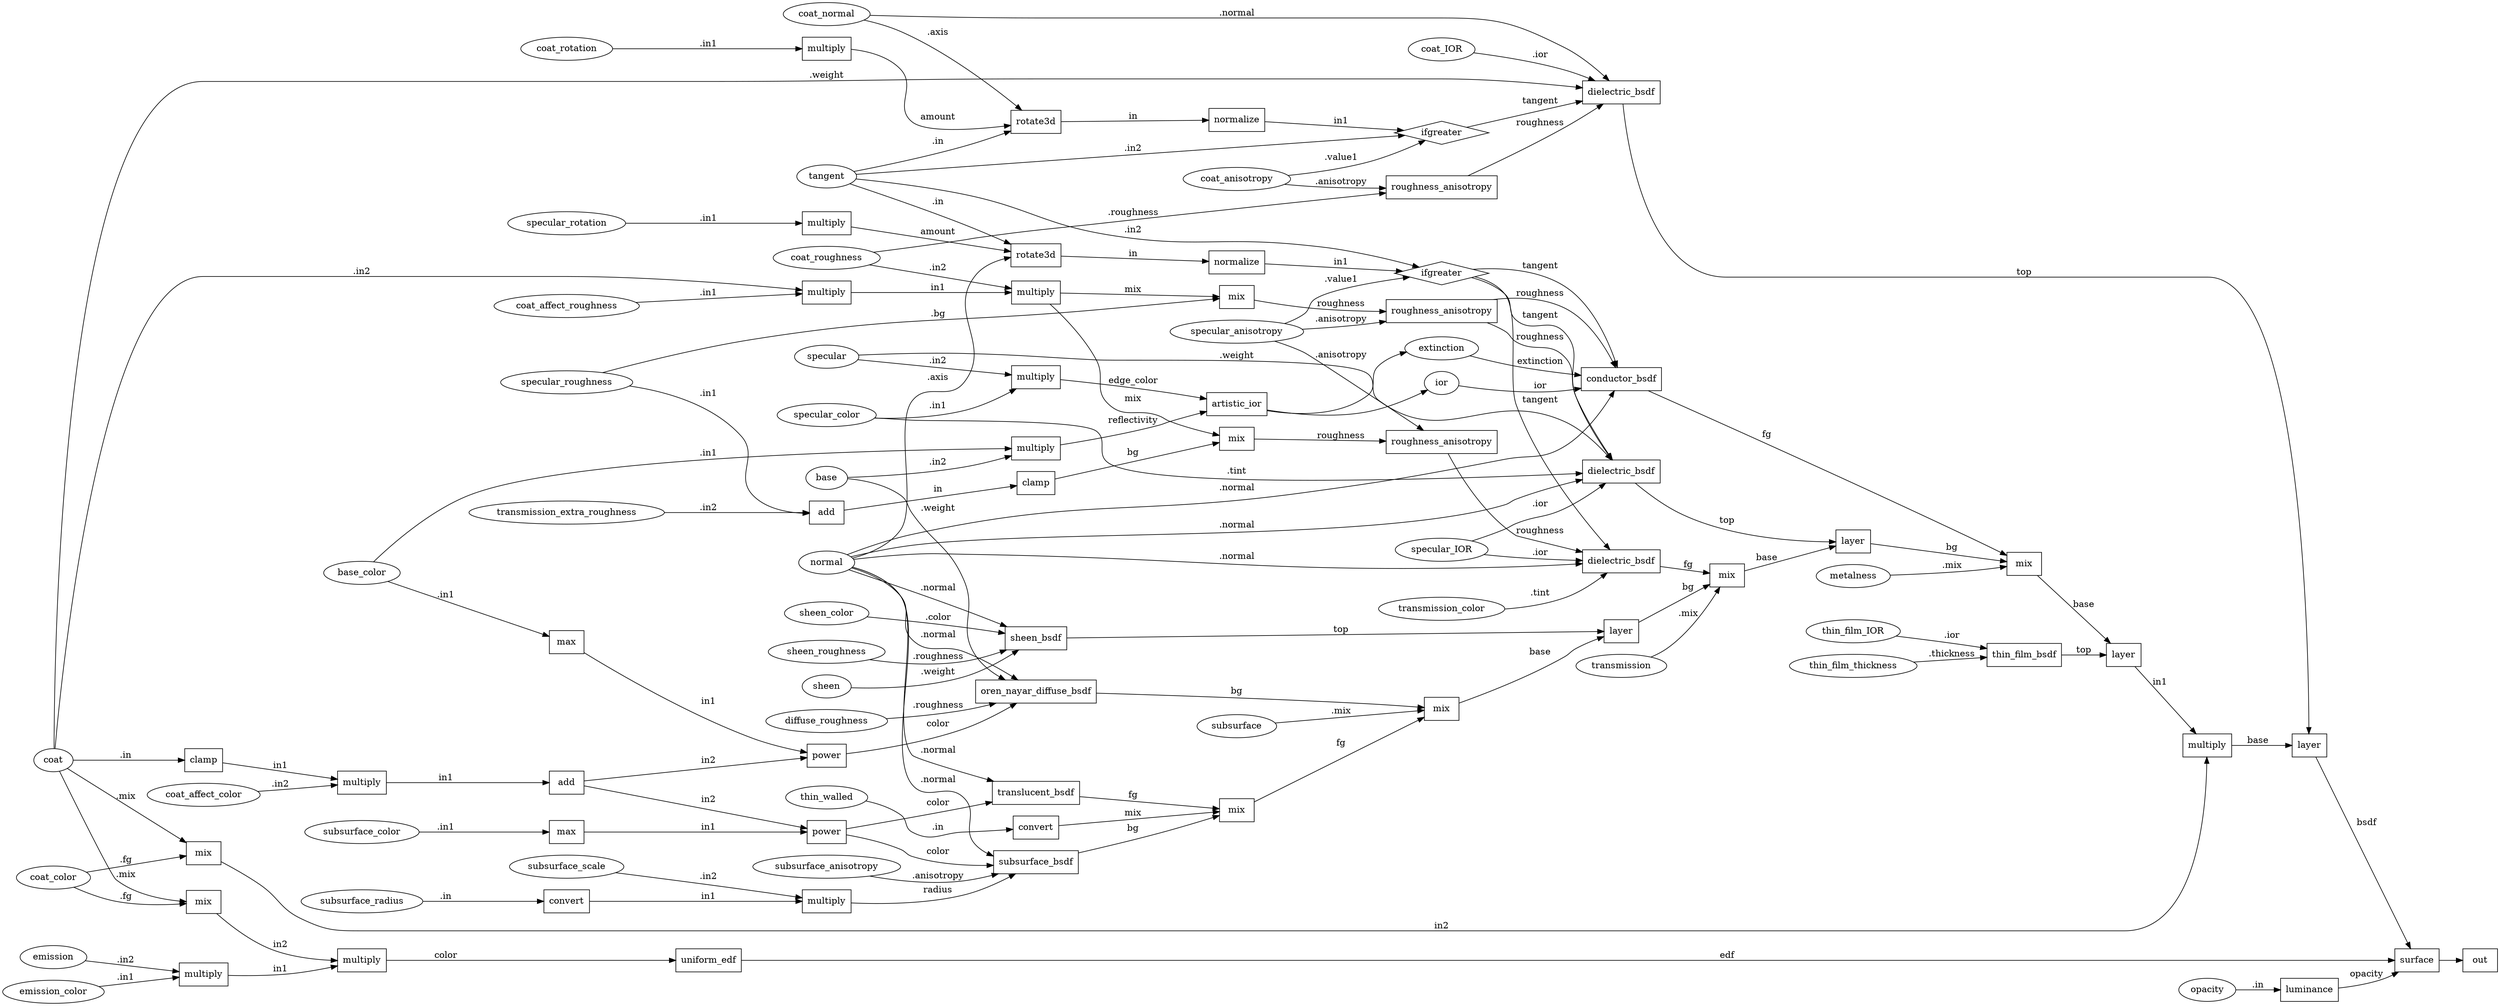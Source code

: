 digraph {
  rankdir = LR;
    NG_standard_surface_surfaceshader_100_shader_constructor [label= "surface"];
    NG_standard_surface_surfaceshader_100_shader_constructor[shape = box];
    NG_standard_surface_surfaceshader_100_shader_constructor ->     NG_standard_surface_surfaceshader_100_out;
    NG_standard_surface_surfaceshader_100_out [label= "out"];
    NG_standard_surface_surfaceshader_100_out[shape = box]; 
    NG_standard_surface_surfaceshader_100_coat_layer [label= "layer"];
    NG_standard_surface_surfaceshader_100_coat_layer[shape = box];
    NG_standard_surface_surfaceshader_100_coat_layer ->     NG_standard_surface_surfaceshader_100_shader_constructor [label= "bsdf"];
    NG_standard_surface_surfaceshader_100_shader_constructor [label= "surface"];
    NG_standard_surface_surfaceshader_100_shader_constructor[shape = box]; 
    NG_standard_surface_surfaceshader_100_coat_bsdf [label= "dielectric_bsdf"];
    NG_standard_surface_surfaceshader_100_coat_bsdf[shape = box];
    NG_standard_surface_surfaceshader_100_coat_bsdf ->     NG_standard_surface_surfaceshader_100_coat_layer [label= "top"];
    NG_standard_surface_surfaceshader_100_coat_layer [label= "layer"];
    NG_standard_surface_surfaceshader_100_coat_layer[shape = box]; 
    NG_standard_surface_surfaceshader_100_coatINT [label="coat"];
    NG_standard_surface_surfaceshader_100_coatINT [shape = ellipse];
    NG_standard_surface_surfaceshader_100_coat_bsdf [label="dielectric_bsdf"];
    NG_standard_surface_surfaceshader_100_coatINT -> NG_standard_surface_surfaceshader_100_coat_bsdf [label=".weight"];
    NG_standard_surface_surfaceshader_100_coat_IORINT [label="coat_IOR"];
    NG_standard_surface_surfaceshader_100_coat_IORINT [shape = ellipse];
    NG_standard_surface_surfaceshader_100_coat_bsdf [label="dielectric_bsdf"];
    NG_standard_surface_surfaceshader_100_coat_IORINT -> NG_standard_surface_surfaceshader_100_coat_bsdf [label=".ior"];
    NG_standard_surface_surfaceshader_100_coat_normalINT [label="coat_normal"];
    NG_standard_surface_surfaceshader_100_coat_normalINT [shape = ellipse];
    NG_standard_surface_surfaceshader_100_coat_bsdf [label="dielectric_bsdf"];
    NG_standard_surface_surfaceshader_100_coat_normalINT -> NG_standard_surface_surfaceshader_100_coat_bsdf [label=".normal"];
    NG_standard_surface_surfaceshader_100_coat_roughness_vector [label= "roughness_anisotropy"];
    NG_standard_surface_surfaceshader_100_coat_roughness_vector[shape = box];
    NG_standard_surface_surfaceshader_100_coat_roughness_vector ->     NG_standard_surface_surfaceshader_100_coat_bsdf [label= "roughness"];
    NG_standard_surface_surfaceshader_100_coat_bsdf [label= "dielectric_bsdf"];
    NG_standard_surface_surfaceshader_100_coat_bsdf[shape = box]; 
    NG_standard_surface_surfaceshader_100_coat_roughnessINT [label="coat_roughness"];
    NG_standard_surface_surfaceshader_100_coat_roughnessINT [shape = ellipse];
    NG_standard_surface_surfaceshader_100_coat_roughness_vector [label="roughness_anisotropy"];
    NG_standard_surface_surfaceshader_100_coat_roughnessINT -> NG_standard_surface_surfaceshader_100_coat_roughness_vector [label=".roughness"];
    NG_standard_surface_surfaceshader_100_coat_anisotropyINT [label="coat_anisotropy"];
    NG_standard_surface_surfaceshader_100_coat_anisotropyINT [shape = ellipse];
    NG_standard_surface_surfaceshader_100_coat_roughness_vector [label="roughness_anisotropy"];
    NG_standard_surface_surfaceshader_100_coat_anisotropyINT -> NG_standard_surface_surfaceshader_100_coat_roughness_vector [label=".anisotropy"];
    NG_standard_surface_surfaceshader_100_coat_tangent [label= "ifgreater"];
    NG_standard_surface_surfaceshader_100_coat_tangent[shape = diamond];
    NG_standard_surface_surfaceshader_100_coat_tangent ->     NG_standard_surface_surfaceshader_100_coat_bsdf [label= "tangent"];
    NG_standard_surface_surfaceshader_100_coat_bsdf [label= "dielectric_bsdf"];
    NG_standard_surface_surfaceshader_100_coat_bsdf[shape = box]; 
    NG_standard_surface_surfaceshader_100_coat_anisotropyINT [label="coat_anisotropy"];
    NG_standard_surface_surfaceshader_100_coat_anisotropyINT [shape = ellipse];
    NG_standard_surface_surfaceshader_100_coat_tangent [label="ifgreater"];
    NG_standard_surface_surfaceshader_100_coat_anisotropyINT -> NG_standard_surface_surfaceshader_100_coat_tangent [label=".value1"];
    NG_standard_surface_surfaceshader_100_tangentINT [label="tangent"];
    NG_standard_surface_surfaceshader_100_tangentINT [shape = ellipse];
    NG_standard_surface_surfaceshader_100_coat_tangent [label="ifgreater"];
    NG_standard_surface_surfaceshader_100_tangentINT -> NG_standard_surface_surfaceshader_100_coat_tangent [label=".in2"];
    NG_standard_surface_surfaceshader_100_coat_tangent_rotate_normalize [label= "normalize"];
    NG_standard_surface_surfaceshader_100_coat_tangent_rotate_normalize[shape = box];
    NG_standard_surface_surfaceshader_100_coat_tangent_rotate_normalize ->     NG_standard_surface_surfaceshader_100_coat_tangent [label= "in1"];
    NG_standard_surface_surfaceshader_100_coat_tangent [label= "ifgreater"];
    NG_standard_surface_surfaceshader_100_coat_tangent[shape = diamond]; 
    NG_standard_surface_surfaceshader_100_coat_tangent_rotate [label= "rotate3d"];
    NG_standard_surface_surfaceshader_100_coat_tangent_rotate[shape = box];
    NG_standard_surface_surfaceshader_100_coat_tangent_rotate ->     NG_standard_surface_surfaceshader_100_coat_tangent_rotate_normalize [label= "in"];
    NG_standard_surface_surfaceshader_100_coat_tangent_rotate_normalize [label= "normalize"];
    NG_standard_surface_surfaceshader_100_coat_tangent_rotate_normalize[shape = box]; 
    NG_standard_surface_surfaceshader_100_tangentINT [label="tangent"];
    NG_standard_surface_surfaceshader_100_tangentINT [shape = ellipse];
    NG_standard_surface_surfaceshader_100_coat_tangent_rotate [label="rotate3d"];
    NG_standard_surface_surfaceshader_100_tangentINT -> NG_standard_surface_surfaceshader_100_coat_tangent_rotate [label=".in"];
    NG_standard_surface_surfaceshader_100_coat_normalINT [label="coat_normal"];
    NG_standard_surface_surfaceshader_100_coat_normalINT [shape = ellipse];
    NG_standard_surface_surfaceshader_100_coat_tangent_rotate [label="rotate3d"];
    NG_standard_surface_surfaceshader_100_coat_normalINT -> NG_standard_surface_surfaceshader_100_coat_tangent_rotate [label=".axis"];
    NG_standard_surface_surfaceshader_100_coat_tangent_rotate_degree [label= "multiply"];
    NG_standard_surface_surfaceshader_100_coat_tangent_rotate_degree[shape = box];
    NG_standard_surface_surfaceshader_100_coat_tangent_rotate_degree ->     NG_standard_surface_surfaceshader_100_coat_tangent_rotate [label= "amount"];
    NG_standard_surface_surfaceshader_100_coat_tangent_rotate [label= "rotate3d"];
    NG_standard_surface_surfaceshader_100_coat_tangent_rotate[shape = box]; 
    NG_standard_surface_surfaceshader_100_coat_rotationINT [label="coat_rotation"];
    NG_standard_surface_surfaceshader_100_coat_rotationINT [shape = ellipse];
    NG_standard_surface_surfaceshader_100_coat_tangent_rotate_degree [label="multiply"];
    NG_standard_surface_surfaceshader_100_coat_rotationINT -> NG_standard_surface_surfaceshader_100_coat_tangent_rotate_degree [label=".in1"];
    NG_standard_surface_surfaceshader_100_thin_film_layer_attenuated [label= "multiply"];
    NG_standard_surface_surfaceshader_100_thin_film_layer_attenuated[shape = box];
    NG_standard_surface_surfaceshader_100_thin_film_layer_attenuated ->     NG_standard_surface_surfaceshader_100_coat_layer [label= "base"];
    NG_standard_surface_surfaceshader_100_coat_layer [label= "layer"];
    NG_standard_surface_surfaceshader_100_coat_layer[shape = box]; 
    NG_standard_surface_surfaceshader_100_thin_film_layer [label= "layer"];
    NG_standard_surface_surfaceshader_100_thin_film_layer[shape = box];
    NG_standard_surface_surfaceshader_100_thin_film_layer ->     NG_standard_surface_surfaceshader_100_thin_film_layer_attenuated [label= "in1"];
    NG_standard_surface_surfaceshader_100_thin_film_layer_attenuated [label= "multiply"];
    NG_standard_surface_surfaceshader_100_thin_film_layer_attenuated[shape = box]; 
    NG_standard_surface_surfaceshader_100_thin_film_bsdf [label= "thin_film_bsdf"];
    NG_standard_surface_surfaceshader_100_thin_film_bsdf[shape = box];
    NG_standard_surface_surfaceshader_100_thin_film_bsdf ->     NG_standard_surface_surfaceshader_100_thin_film_layer [label= "top"];
    NG_standard_surface_surfaceshader_100_thin_film_layer [label= "layer"];
    NG_standard_surface_surfaceshader_100_thin_film_layer[shape = box]; 
    NG_standard_surface_surfaceshader_100_thin_film_thicknessINT [label="thin_film_thickness"];
    NG_standard_surface_surfaceshader_100_thin_film_thicknessINT [shape = ellipse];
    NG_standard_surface_surfaceshader_100_thin_film_bsdf [label="thin_film_bsdf"];
    NG_standard_surface_surfaceshader_100_thin_film_thicknessINT -> NG_standard_surface_surfaceshader_100_thin_film_bsdf [label=".thickness"];
    NG_standard_surface_surfaceshader_100_thin_film_IORINT [label="thin_film_IOR"];
    NG_standard_surface_surfaceshader_100_thin_film_IORINT [shape = ellipse];
    NG_standard_surface_surfaceshader_100_thin_film_bsdf [label="thin_film_bsdf"];
    NG_standard_surface_surfaceshader_100_thin_film_IORINT -> NG_standard_surface_surfaceshader_100_thin_film_bsdf [label=".ior"];
    NG_standard_surface_surfaceshader_100_metalness_mix [label= "mix"];
    NG_standard_surface_surfaceshader_100_metalness_mix[shape = box];
    NG_standard_surface_surfaceshader_100_metalness_mix ->     NG_standard_surface_surfaceshader_100_thin_film_layer [label= "base"];
    NG_standard_surface_surfaceshader_100_thin_film_layer [label= "layer"];
    NG_standard_surface_surfaceshader_100_thin_film_layer[shape = box]; 
    NG_standard_surface_surfaceshader_100_metalnessINT [label="metalness"];
    NG_standard_surface_surfaceshader_100_metalnessINT [shape = ellipse];
    NG_standard_surface_surfaceshader_100_metalness_mix [label="mix"];
    NG_standard_surface_surfaceshader_100_metalnessINT -> NG_standard_surface_surfaceshader_100_metalness_mix [label=".mix"];
    NG_standard_surface_surfaceshader_100_metal_bsdf [label= "conductor_bsdf"];
    NG_standard_surface_surfaceshader_100_metal_bsdf[shape = box];
    NG_standard_surface_surfaceshader_100_metal_bsdf ->     NG_standard_surface_surfaceshader_100_metalness_mix [label= "fg"];
    NG_standard_surface_surfaceshader_100_metalness_mix [label= "mix"];
    NG_standard_surface_surfaceshader_100_metalness_mix[shape = box]; 
    NG_standard_surface_surfaceshader_100_normalINT [label="normal"];
    NG_standard_surface_surfaceshader_100_normalINT [shape = ellipse];
    NG_standard_surface_surfaceshader_100_metal_bsdf [label="conductor_bsdf"];
    NG_standard_surface_surfaceshader_100_normalINT -> NG_standard_surface_surfaceshader_100_metal_bsdf [label=".normal"];
    NG_standard_surface_surfaceshader_100_artistic_ior [label= "artistic_ior"];
    NG_standard_surface_surfaceshader_100_artistic_ior[shape = box];
    NG_standard_surface_surfaceshader_100_artistic_ior -> NG_standard_surface_surfaceshader_100_NG_standard_surface_surfaceshader_100_artistic_iorior;
    NG_standard_surface_surfaceshader_100_NG_standard_surface_surfaceshader_100_artistic_iorior [label= "ior."];
    NG_standard_surface_surfaceshader_100_NG_standard_surface_surfaceshader_100_artistic_iorior [label= "ior"];
    NG_standard_surface_surfaceshader_100_NG_standard_surface_surfaceshader_100_artistic_iorior [shape = ellipse];
    NG_standard_surface_surfaceshader_100_NG_standard_surface_surfaceshader_100_artistic_iorior ->     NG_standard_surface_surfaceshader_100_metal_bsdf [label= "ior"];
    NG_standard_surface_surfaceshader_100_metal_bsdf [label= "conductor_bsdf"];
    NG_standard_surface_surfaceshader_100_metal_bsdf[shape = box]; 
    NG_standard_surface_surfaceshader_100_metal_reflectivity [label= "multiply"];
    NG_standard_surface_surfaceshader_100_metal_reflectivity[shape = box];
    NG_standard_surface_surfaceshader_100_metal_reflectivity ->     NG_standard_surface_surfaceshader_100_artistic_ior [label= "reflectivity"];
    NG_standard_surface_surfaceshader_100_artistic_ior [label= "artistic_ior"];
    NG_standard_surface_surfaceshader_100_artistic_ior[shape = box]; 
    NG_standard_surface_surfaceshader_100_base_colorINT [label="base_color"];
    NG_standard_surface_surfaceshader_100_base_colorINT [shape = ellipse];
    NG_standard_surface_surfaceshader_100_metal_reflectivity [label="multiply"];
    NG_standard_surface_surfaceshader_100_base_colorINT -> NG_standard_surface_surfaceshader_100_metal_reflectivity [label=".in1"];
    NG_standard_surface_surfaceshader_100_baseINT [label="base"];
    NG_standard_surface_surfaceshader_100_baseINT [shape = ellipse];
    NG_standard_surface_surfaceshader_100_metal_reflectivity [label="multiply"];
    NG_standard_surface_surfaceshader_100_baseINT -> NG_standard_surface_surfaceshader_100_metal_reflectivity [label=".in2"];
    NG_standard_surface_surfaceshader_100_metal_edgecolor [label= "multiply"];
    NG_standard_surface_surfaceshader_100_metal_edgecolor[shape = box];
    NG_standard_surface_surfaceshader_100_metal_edgecolor ->     NG_standard_surface_surfaceshader_100_artistic_ior [label= "edge_color"];
    NG_standard_surface_surfaceshader_100_artistic_ior [label= "artistic_ior"];
    NG_standard_surface_surfaceshader_100_artistic_ior[shape = box]; 
    NG_standard_surface_surfaceshader_100_specular_colorINT [label="specular_color"];
    NG_standard_surface_surfaceshader_100_specular_colorINT [shape = ellipse];
    NG_standard_surface_surfaceshader_100_metal_edgecolor [label="multiply"];
    NG_standard_surface_surfaceshader_100_specular_colorINT -> NG_standard_surface_surfaceshader_100_metal_edgecolor [label=".in1"];
    NG_standard_surface_surfaceshader_100_specularINT [label="specular"];
    NG_standard_surface_surfaceshader_100_specularINT [shape = ellipse];
    NG_standard_surface_surfaceshader_100_metal_edgecolor [label="multiply"];
    NG_standard_surface_surfaceshader_100_specularINT -> NG_standard_surface_surfaceshader_100_metal_edgecolor [label=".in2"];
    NG_standard_surface_surfaceshader_100_artistic_ior [label= "artistic_ior"];
    NG_standard_surface_surfaceshader_100_artistic_ior[shape = box];
    NG_standard_surface_surfaceshader_100_artistic_ior -> NG_standard_surface_surfaceshader_100_NG_standard_surface_surfaceshader_100_artistic_iorextinction;
    NG_standard_surface_surfaceshader_100_NG_standard_surface_surfaceshader_100_artistic_iorextinction [label= "extinction."];
    NG_standard_surface_surfaceshader_100_NG_standard_surface_surfaceshader_100_artistic_iorextinction [label= "extinction"];
    NG_standard_surface_surfaceshader_100_NG_standard_surface_surfaceshader_100_artistic_iorextinction [shape = ellipse];
    NG_standard_surface_surfaceshader_100_NG_standard_surface_surfaceshader_100_artistic_iorextinction ->     NG_standard_surface_surfaceshader_100_metal_bsdf [label= "extinction"];
    NG_standard_surface_surfaceshader_100_metal_bsdf [label= "conductor_bsdf"];
    NG_standard_surface_surfaceshader_100_metal_bsdf[shape = box]; 
    NG_standard_surface_surfaceshader_100_main_roughness [label= "roughness_anisotropy"];
    NG_standard_surface_surfaceshader_100_main_roughness[shape = box];
    NG_standard_surface_surfaceshader_100_main_roughness ->     NG_standard_surface_surfaceshader_100_metal_bsdf [label= "roughness"];
    NG_standard_surface_surfaceshader_100_metal_bsdf [label= "conductor_bsdf"];
    NG_standard_surface_surfaceshader_100_metal_bsdf[shape = box]; 
    NG_standard_surface_surfaceshader_100_specular_anisotropyINT [label="specular_anisotropy"];
    NG_standard_surface_surfaceshader_100_specular_anisotropyINT [shape = ellipse];
    NG_standard_surface_surfaceshader_100_main_roughness [label="roughness_anisotropy"];
    NG_standard_surface_surfaceshader_100_specular_anisotropyINT -> NG_standard_surface_surfaceshader_100_main_roughness [label=".anisotropy"];
    NG_standard_surface_surfaceshader_100_coat_affected_roughness [label= "mix"];
    NG_standard_surface_surfaceshader_100_coat_affected_roughness[shape = box];
    NG_standard_surface_surfaceshader_100_coat_affected_roughness ->     NG_standard_surface_surfaceshader_100_main_roughness [label= "roughness"];
    NG_standard_surface_surfaceshader_100_main_roughness [label= "roughness_anisotropy"];
    NG_standard_surface_surfaceshader_100_main_roughness[shape = box]; 
    NG_standard_surface_surfaceshader_100_specular_roughnessINT [label="specular_roughness"];
    NG_standard_surface_surfaceshader_100_specular_roughnessINT [shape = ellipse];
    NG_standard_surface_surfaceshader_100_coat_affected_roughness [label="mix"];
    NG_standard_surface_surfaceshader_100_specular_roughnessINT -> NG_standard_surface_surfaceshader_100_coat_affected_roughness [label=".bg"];
    NG_standard_surface_surfaceshader_100_coat_affect_roughness_multiply2 [label= "multiply"];
    NG_standard_surface_surfaceshader_100_coat_affect_roughness_multiply2[shape = box];
    NG_standard_surface_surfaceshader_100_coat_affect_roughness_multiply2 ->     NG_standard_surface_surfaceshader_100_coat_affected_roughness [label= "mix"];
    NG_standard_surface_surfaceshader_100_coat_affected_roughness [label= "mix"];
    NG_standard_surface_surfaceshader_100_coat_affected_roughness[shape = box]; 
    NG_standard_surface_surfaceshader_100_coat_roughnessINT [label="coat_roughness"];
    NG_standard_surface_surfaceshader_100_coat_roughnessINT [shape = ellipse];
    NG_standard_surface_surfaceshader_100_coat_affect_roughness_multiply2 [label="multiply"];
    NG_standard_surface_surfaceshader_100_coat_roughnessINT -> NG_standard_surface_surfaceshader_100_coat_affect_roughness_multiply2 [label=".in2"];
    NG_standard_surface_surfaceshader_100_coat_affect_roughness_multiply1 [label= "multiply"];
    NG_standard_surface_surfaceshader_100_coat_affect_roughness_multiply1[shape = box];
    NG_standard_surface_surfaceshader_100_coat_affect_roughness_multiply1 ->     NG_standard_surface_surfaceshader_100_coat_affect_roughness_multiply2 [label= "in1"];
    NG_standard_surface_surfaceshader_100_coat_affect_roughness_multiply2 [label= "multiply"];
    NG_standard_surface_surfaceshader_100_coat_affect_roughness_multiply2[shape = box]; 
    NG_standard_surface_surfaceshader_100_coat_affect_roughnessINT [label="coat_affect_roughness"];
    NG_standard_surface_surfaceshader_100_coat_affect_roughnessINT [shape = ellipse];
    NG_standard_surface_surfaceshader_100_coat_affect_roughness_multiply1 [label="multiply"];
    NG_standard_surface_surfaceshader_100_coat_affect_roughnessINT -> NG_standard_surface_surfaceshader_100_coat_affect_roughness_multiply1 [label=".in1"];
    NG_standard_surface_surfaceshader_100_coatINT [label="coat"];
    NG_standard_surface_surfaceshader_100_coatINT [shape = ellipse];
    NG_standard_surface_surfaceshader_100_coat_affect_roughness_multiply1 [label="multiply"];
    NG_standard_surface_surfaceshader_100_coatINT -> NG_standard_surface_surfaceshader_100_coat_affect_roughness_multiply1 [label=".in2"];
    NG_standard_surface_surfaceshader_100_main_tangent [label= "ifgreater"];
    NG_standard_surface_surfaceshader_100_main_tangent[shape = diamond];
    NG_standard_surface_surfaceshader_100_main_tangent ->     NG_standard_surface_surfaceshader_100_metal_bsdf [label= "tangent"];
    NG_standard_surface_surfaceshader_100_metal_bsdf [label= "conductor_bsdf"];
    NG_standard_surface_surfaceshader_100_metal_bsdf[shape = box]; 
    NG_standard_surface_surfaceshader_100_specular_anisotropyINT [label="specular_anisotropy"];
    NG_standard_surface_surfaceshader_100_specular_anisotropyINT [shape = ellipse];
    NG_standard_surface_surfaceshader_100_main_tangent [label="ifgreater"];
    NG_standard_surface_surfaceshader_100_specular_anisotropyINT -> NG_standard_surface_surfaceshader_100_main_tangent [label=".value1"];
    NG_standard_surface_surfaceshader_100_tangentINT [label="tangent"];
    NG_standard_surface_surfaceshader_100_tangentINT [shape = ellipse];
    NG_standard_surface_surfaceshader_100_main_tangent [label="ifgreater"];
    NG_standard_surface_surfaceshader_100_tangentINT -> NG_standard_surface_surfaceshader_100_main_tangent [label=".in2"];
    NG_standard_surface_surfaceshader_100_tangent_rotate_normalize [label= "normalize"];
    NG_standard_surface_surfaceshader_100_tangent_rotate_normalize[shape = box];
    NG_standard_surface_surfaceshader_100_tangent_rotate_normalize ->     NG_standard_surface_surfaceshader_100_main_tangent [label= "in1"];
    NG_standard_surface_surfaceshader_100_main_tangent [label= "ifgreater"];
    NG_standard_surface_surfaceshader_100_main_tangent[shape = diamond]; 
    NG_standard_surface_surfaceshader_100_tangent_rotate [label= "rotate3d"];
    NG_standard_surface_surfaceshader_100_tangent_rotate[shape = box];
    NG_standard_surface_surfaceshader_100_tangent_rotate ->     NG_standard_surface_surfaceshader_100_tangent_rotate_normalize [label= "in"];
    NG_standard_surface_surfaceshader_100_tangent_rotate_normalize [label= "normalize"];
    NG_standard_surface_surfaceshader_100_tangent_rotate_normalize[shape = box]; 
    NG_standard_surface_surfaceshader_100_tangentINT [label="tangent"];
    NG_standard_surface_surfaceshader_100_tangentINT [shape = ellipse];
    NG_standard_surface_surfaceshader_100_tangent_rotate [label="rotate3d"];
    NG_standard_surface_surfaceshader_100_tangentINT -> NG_standard_surface_surfaceshader_100_tangent_rotate [label=".in"];
    NG_standard_surface_surfaceshader_100_normalINT [label="normal"];
    NG_standard_surface_surfaceshader_100_normalINT [shape = ellipse];
    NG_standard_surface_surfaceshader_100_tangent_rotate [label="rotate3d"];
    NG_standard_surface_surfaceshader_100_normalINT -> NG_standard_surface_surfaceshader_100_tangent_rotate [label=".axis"];
    NG_standard_surface_surfaceshader_100_tangent_rotate_degree [label= "multiply"];
    NG_standard_surface_surfaceshader_100_tangent_rotate_degree[shape = box];
    NG_standard_surface_surfaceshader_100_tangent_rotate_degree ->     NG_standard_surface_surfaceshader_100_tangent_rotate [label= "amount"];
    NG_standard_surface_surfaceshader_100_tangent_rotate [label= "rotate3d"];
    NG_standard_surface_surfaceshader_100_tangent_rotate[shape = box]; 
    NG_standard_surface_surfaceshader_100_specular_rotationINT [label="specular_rotation"];
    NG_standard_surface_surfaceshader_100_specular_rotationINT [shape = ellipse];
    NG_standard_surface_surfaceshader_100_tangent_rotate_degree [label="multiply"];
    NG_standard_surface_surfaceshader_100_specular_rotationINT -> NG_standard_surface_surfaceshader_100_tangent_rotate_degree [label=".in1"];
    NG_standard_surface_surfaceshader_100_specular_layer [label= "layer"];
    NG_standard_surface_surfaceshader_100_specular_layer[shape = box];
    NG_standard_surface_surfaceshader_100_specular_layer ->     NG_standard_surface_surfaceshader_100_metalness_mix [label= "bg"];
    NG_standard_surface_surfaceshader_100_metalness_mix [label= "mix"];
    NG_standard_surface_surfaceshader_100_metalness_mix[shape = box]; 
    NG_standard_surface_surfaceshader_100_specular_bsdf [label= "dielectric_bsdf"];
    NG_standard_surface_surfaceshader_100_specular_bsdf[shape = box];
    NG_standard_surface_surfaceshader_100_specular_bsdf ->     NG_standard_surface_surfaceshader_100_specular_layer [label= "top"];
    NG_standard_surface_surfaceshader_100_specular_layer [label= "layer"];
    NG_standard_surface_surfaceshader_100_specular_layer[shape = box]; 
    NG_standard_surface_surfaceshader_100_specularINT [label="specular"];
    NG_standard_surface_surfaceshader_100_specularINT [shape = ellipse];
    NG_standard_surface_surfaceshader_100_specular_bsdf [label="dielectric_bsdf"];
    NG_standard_surface_surfaceshader_100_specularINT -> NG_standard_surface_surfaceshader_100_specular_bsdf [label=".weight"];
    NG_standard_surface_surfaceshader_100_specular_colorINT [label="specular_color"];
    NG_standard_surface_surfaceshader_100_specular_colorINT [shape = ellipse];
    NG_standard_surface_surfaceshader_100_specular_bsdf [label="dielectric_bsdf"];
    NG_standard_surface_surfaceshader_100_specular_colorINT -> NG_standard_surface_surfaceshader_100_specular_bsdf [label=".tint"];
    NG_standard_surface_surfaceshader_100_specular_IORINT [label="specular_IOR"];
    NG_standard_surface_surfaceshader_100_specular_IORINT [shape = ellipse];
    NG_standard_surface_surfaceshader_100_specular_bsdf [label="dielectric_bsdf"];
    NG_standard_surface_surfaceshader_100_specular_IORINT -> NG_standard_surface_surfaceshader_100_specular_bsdf [label=".ior"];
    NG_standard_surface_surfaceshader_100_normalINT [label="normal"];
    NG_standard_surface_surfaceshader_100_normalINT [shape = ellipse];
    NG_standard_surface_surfaceshader_100_specular_bsdf [label="dielectric_bsdf"];
    NG_standard_surface_surfaceshader_100_normalINT -> NG_standard_surface_surfaceshader_100_specular_bsdf [label=".normal"];
    NG_standard_surface_surfaceshader_100_main_roughness [label= "roughness_anisotropy"];
    NG_standard_surface_surfaceshader_100_main_roughness[shape = box];
    NG_standard_surface_surfaceshader_100_main_roughness ->     NG_standard_surface_surfaceshader_100_specular_bsdf [label= "roughness"];
    NG_standard_surface_surfaceshader_100_specular_bsdf [label= "dielectric_bsdf"];
    NG_standard_surface_surfaceshader_100_specular_bsdf[shape = box]; 
    NG_standard_surface_surfaceshader_100_main_tangent [label= "ifgreater"];
    NG_standard_surface_surfaceshader_100_main_tangent[shape = diamond];
    NG_standard_surface_surfaceshader_100_main_tangent ->     NG_standard_surface_surfaceshader_100_specular_bsdf [label= "tangent"];
    NG_standard_surface_surfaceshader_100_specular_bsdf [label= "dielectric_bsdf"];
    NG_standard_surface_surfaceshader_100_specular_bsdf[shape = box]; 
    NG_standard_surface_surfaceshader_100_transmission_mix [label= "mix"];
    NG_standard_surface_surfaceshader_100_transmission_mix[shape = box];
    NG_standard_surface_surfaceshader_100_transmission_mix ->     NG_standard_surface_surfaceshader_100_specular_layer [label= "base"];
    NG_standard_surface_surfaceshader_100_specular_layer [label= "layer"];
    NG_standard_surface_surfaceshader_100_specular_layer[shape = box]; 
    NG_standard_surface_surfaceshader_100_transmissionINT [label="transmission"];
    NG_standard_surface_surfaceshader_100_transmissionINT [shape = ellipse];
    NG_standard_surface_surfaceshader_100_transmission_mix [label="mix"];
    NG_standard_surface_surfaceshader_100_transmissionINT -> NG_standard_surface_surfaceshader_100_transmission_mix [label=".mix"];
    NG_standard_surface_surfaceshader_100_transmission_bsdf [label= "dielectric_bsdf"];
    NG_standard_surface_surfaceshader_100_transmission_bsdf[shape = box];
    NG_standard_surface_surfaceshader_100_transmission_bsdf ->     NG_standard_surface_surfaceshader_100_transmission_mix [label= "fg"];
    NG_standard_surface_surfaceshader_100_transmission_mix [label= "mix"];
    NG_standard_surface_surfaceshader_100_transmission_mix[shape = box]; 
    NG_standard_surface_surfaceshader_100_transmission_colorINT [label="transmission_color"];
    NG_standard_surface_surfaceshader_100_transmission_colorINT [shape = ellipse];
    NG_standard_surface_surfaceshader_100_transmission_bsdf [label="dielectric_bsdf"];
    NG_standard_surface_surfaceshader_100_transmission_colorINT -> NG_standard_surface_surfaceshader_100_transmission_bsdf [label=".tint"];
    NG_standard_surface_surfaceshader_100_specular_IORINT [label="specular_IOR"];
    NG_standard_surface_surfaceshader_100_specular_IORINT [shape = ellipse];
    NG_standard_surface_surfaceshader_100_transmission_bsdf [label="dielectric_bsdf"];
    NG_standard_surface_surfaceshader_100_specular_IORINT -> NG_standard_surface_surfaceshader_100_transmission_bsdf [label=".ior"];
    NG_standard_surface_surfaceshader_100_normalINT [label="normal"];
    NG_standard_surface_surfaceshader_100_normalINT [shape = ellipse];
    NG_standard_surface_surfaceshader_100_transmission_bsdf [label="dielectric_bsdf"];
    NG_standard_surface_surfaceshader_100_normalINT -> NG_standard_surface_surfaceshader_100_transmission_bsdf [label=".normal"];
    NG_standard_surface_surfaceshader_100_transmission_roughness [label= "roughness_anisotropy"];
    NG_standard_surface_surfaceshader_100_transmission_roughness[shape = box];
    NG_standard_surface_surfaceshader_100_transmission_roughness ->     NG_standard_surface_surfaceshader_100_transmission_bsdf [label= "roughness"];
    NG_standard_surface_surfaceshader_100_transmission_bsdf [label= "dielectric_bsdf"];
    NG_standard_surface_surfaceshader_100_transmission_bsdf[shape = box]; 
    NG_standard_surface_surfaceshader_100_specular_anisotropyINT [label="specular_anisotropy"];
    NG_standard_surface_surfaceshader_100_specular_anisotropyINT [shape = ellipse];
    NG_standard_surface_surfaceshader_100_transmission_roughness [label="roughness_anisotropy"];
    NG_standard_surface_surfaceshader_100_specular_anisotropyINT -> NG_standard_surface_surfaceshader_100_transmission_roughness [label=".anisotropy"];
    NG_standard_surface_surfaceshader_100_coat_affected_transmission_roughness [label= "mix"];
    NG_standard_surface_surfaceshader_100_coat_affected_transmission_roughness[shape = box];
    NG_standard_surface_surfaceshader_100_coat_affected_transmission_roughness ->     NG_standard_surface_surfaceshader_100_transmission_roughness [label= "roughness"];
    NG_standard_surface_surfaceshader_100_transmission_roughness [label= "roughness_anisotropy"];
    NG_standard_surface_surfaceshader_100_transmission_roughness[shape = box]; 
    NG_standard_surface_surfaceshader_100_transmission_roughness_clamped [label= "clamp"];
    NG_standard_surface_surfaceshader_100_transmission_roughness_clamped[shape = box];
    NG_standard_surface_surfaceshader_100_transmission_roughness_clamped ->     NG_standard_surface_surfaceshader_100_coat_affected_transmission_roughness [label= "bg"];
    NG_standard_surface_surfaceshader_100_coat_affected_transmission_roughness [label= "mix"];
    NG_standard_surface_surfaceshader_100_coat_affected_transmission_roughness[shape = box]; 
    NG_standard_surface_surfaceshader_100_transmission_roughness_add [label= "add"];
    NG_standard_surface_surfaceshader_100_transmission_roughness_add[shape = box];
    NG_standard_surface_surfaceshader_100_transmission_roughness_add ->     NG_standard_surface_surfaceshader_100_transmission_roughness_clamped [label= "in"];
    NG_standard_surface_surfaceshader_100_transmission_roughness_clamped [label= "clamp"];
    NG_standard_surface_surfaceshader_100_transmission_roughness_clamped[shape = box]; 
    NG_standard_surface_surfaceshader_100_specular_roughnessINT [label="specular_roughness"];
    NG_standard_surface_surfaceshader_100_specular_roughnessINT [shape = ellipse];
    NG_standard_surface_surfaceshader_100_transmission_roughness_add [label="add"];
    NG_standard_surface_surfaceshader_100_specular_roughnessINT -> NG_standard_surface_surfaceshader_100_transmission_roughness_add [label=".in1"];
    NG_standard_surface_surfaceshader_100_transmission_extra_roughnessINT [label="transmission_extra_roughness"];
    NG_standard_surface_surfaceshader_100_transmission_extra_roughnessINT [shape = ellipse];
    NG_standard_surface_surfaceshader_100_transmission_roughness_add [label="add"];
    NG_standard_surface_surfaceshader_100_transmission_extra_roughnessINT -> NG_standard_surface_surfaceshader_100_transmission_roughness_add [label=".in2"];
    NG_standard_surface_surfaceshader_100_coat_affect_roughness_multiply2 [label= "multiply"];
    NG_standard_surface_surfaceshader_100_coat_affect_roughness_multiply2[shape = box];
    NG_standard_surface_surfaceshader_100_coat_affect_roughness_multiply2 ->     NG_standard_surface_surfaceshader_100_coat_affected_transmission_roughness [label= "mix"];
    NG_standard_surface_surfaceshader_100_coat_affected_transmission_roughness [label= "mix"];
    NG_standard_surface_surfaceshader_100_coat_affected_transmission_roughness[shape = box]; 
    NG_standard_surface_surfaceshader_100_main_tangent [label= "ifgreater"];
    NG_standard_surface_surfaceshader_100_main_tangent[shape = diamond];
    NG_standard_surface_surfaceshader_100_main_tangent ->     NG_standard_surface_surfaceshader_100_transmission_bsdf [label= "tangent"];
    NG_standard_surface_surfaceshader_100_transmission_bsdf [label= "dielectric_bsdf"];
    NG_standard_surface_surfaceshader_100_transmission_bsdf[shape = box]; 
    NG_standard_surface_surfaceshader_100_sheen_layer [label= "layer"];
    NG_standard_surface_surfaceshader_100_sheen_layer[shape = box];
    NG_standard_surface_surfaceshader_100_sheen_layer ->     NG_standard_surface_surfaceshader_100_transmission_mix [label= "bg"];
    NG_standard_surface_surfaceshader_100_transmission_mix [label= "mix"];
    NG_standard_surface_surfaceshader_100_transmission_mix[shape = box]; 
    NG_standard_surface_surfaceshader_100_sheen_bsdf [label= "sheen_bsdf"];
    NG_standard_surface_surfaceshader_100_sheen_bsdf[shape = box];
    NG_standard_surface_surfaceshader_100_sheen_bsdf ->     NG_standard_surface_surfaceshader_100_sheen_layer [label= "top"];
    NG_standard_surface_surfaceshader_100_sheen_layer [label= "layer"];
    NG_standard_surface_surfaceshader_100_sheen_layer[shape = box]; 
    NG_standard_surface_surfaceshader_100_sheenINT [label="sheen"];
    NG_standard_surface_surfaceshader_100_sheenINT [shape = ellipse];
    NG_standard_surface_surfaceshader_100_sheen_bsdf [label="sheen_bsdf"];
    NG_standard_surface_surfaceshader_100_sheenINT -> NG_standard_surface_surfaceshader_100_sheen_bsdf [label=".weight"];
    NG_standard_surface_surfaceshader_100_sheen_colorINT [label="sheen_color"];
    NG_standard_surface_surfaceshader_100_sheen_colorINT [shape = ellipse];
    NG_standard_surface_surfaceshader_100_sheen_bsdf [label="sheen_bsdf"];
    NG_standard_surface_surfaceshader_100_sheen_colorINT -> NG_standard_surface_surfaceshader_100_sheen_bsdf [label=".color"];
    NG_standard_surface_surfaceshader_100_sheen_roughnessINT [label="sheen_roughness"];
    NG_standard_surface_surfaceshader_100_sheen_roughnessINT [shape = ellipse];
    NG_standard_surface_surfaceshader_100_sheen_bsdf [label="sheen_bsdf"];
    NG_standard_surface_surfaceshader_100_sheen_roughnessINT -> NG_standard_surface_surfaceshader_100_sheen_bsdf [label=".roughness"];
    NG_standard_surface_surfaceshader_100_normalINT [label="normal"];
    NG_standard_surface_surfaceshader_100_normalINT [shape = ellipse];
    NG_standard_surface_surfaceshader_100_sheen_bsdf [label="sheen_bsdf"];
    NG_standard_surface_surfaceshader_100_normalINT -> NG_standard_surface_surfaceshader_100_sheen_bsdf [label=".normal"];
    NG_standard_surface_surfaceshader_100_subsurface_mix [label= "mix"];
    NG_standard_surface_surfaceshader_100_subsurface_mix[shape = box];
    NG_standard_surface_surfaceshader_100_subsurface_mix ->     NG_standard_surface_surfaceshader_100_sheen_layer [label= "base"];
    NG_standard_surface_surfaceshader_100_sheen_layer [label= "layer"];
    NG_standard_surface_surfaceshader_100_sheen_layer[shape = box]; 
    NG_standard_surface_surfaceshader_100_subsurfaceINT [label="subsurface"];
    NG_standard_surface_surfaceshader_100_subsurfaceINT [shape = ellipse];
    NG_standard_surface_surfaceshader_100_subsurface_mix [label="mix"];
    NG_standard_surface_surfaceshader_100_subsurfaceINT -> NG_standard_surface_surfaceshader_100_subsurface_mix [label=".mix"];
    NG_standard_surface_surfaceshader_100_selected_subsurface_bsdf [label= "mix"];
    NG_standard_surface_surfaceshader_100_selected_subsurface_bsdf[shape = box];
    NG_standard_surface_surfaceshader_100_selected_subsurface_bsdf ->     NG_standard_surface_surfaceshader_100_subsurface_mix [label= "fg"];
    NG_standard_surface_surfaceshader_100_subsurface_mix [label= "mix"];
    NG_standard_surface_surfaceshader_100_subsurface_mix[shape = box]; 
    NG_standard_surface_surfaceshader_100_translucent_bsdf [label= "translucent_bsdf"];
    NG_standard_surface_surfaceshader_100_translucent_bsdf[shape = box];
    NG_standard_surface_surfaceshader_100_translucent_bsdf ->     NG_standard_surface_surfaceshader_100_selected_subsurface_bsdf [label= "fg"];
    NG_standard_surface_surfaceshader_100_selected_subsurface_bsdf [label= "mix"];
    NG_standard_surface_surfaceshader_100_selected_subsurface_bsdf[shape = box]; 
    NG_standard_surface_surfaceshader_100_normalINT [label="normal"];
    NG_standard_surface_surfaceshader_100_normalINT [shape = ellipse];
    NG_standard_surface_surfaceshader_100_translucent_bsdf [label="translucent_bsdf"];
    NG_standard_surface_surfaceshader_100_normalINT -> NG_standard_surface_surfaceshader_100_translucent_bsdf [label=".normal"];
    NG_standard_surface_surfaceshader_100_coat_affected_subsurface_color [label= "power"];
    NG_standard_surface_surfaceshader_100_coat_affected_subsurface_color[shape = box];
    NG_standard_surface_surfaceshader_100_coat_affected_subsurface_color ->     NG_standard_surface_surfaceshader_100_translucent_bsdf [label= "color"];
    NG_standard_surface_surfaceshader_100_translucent_bsdf [label= "translucent_bsdf"];
    NG_standard_surface_surfaceshader_100_translucent_bsdf[shape = box]; 
    NG_standard_surface_surfaceshader_100_subsurface_color_nonnegative [label= "max"];
    NG_standard_surface_surfaceshader_100_subsurface_color_nonnegative[shape = box];
    NG_standard_surface_surfaceshader_100_subsurface_color_nonnegative ->     NG_standard_surface_surfaceshader_100_coat_affected_subsurface_color [label= "in1"];
    NG_standard_surface_surfaceshader_100_coat_affected_subsurface_color [label= "power"];
    NG_standard_surface_surfaceshader_100_coat_affected_subsurface_color[shape = box]; 
    NG_standard_surface_surfaceshader_100_subsurface_colorINT [label="subsurface_color"];
    NG_standard_surface_surfaceshader_100_subsurface_colorINT [shape = ellipse];
    NG_standard_surface_surfaceshader_100_subsurface_color_nonnegative [label="max"];
    NG_standard_surface_surfaceshader_100_subsurface_colorINT -> NG_standard_surface_surfaceshader_100_subsurface_color_nonnegative [label=".in1"];
    NG_standard_surface_surfaceshader_100_coat_gamma [label= "add"];
    NG_standard_surface_surfaceshader_100_coat_gamma[shape = box];
    NG_standard_surface_surfaceshader_100_coat_gamma ->     NG_standard_surface_surfaceshader_100_coat_affected_subsurface_color [label= "in2"];
    NG_standard_surface_surfaceshader_100_coat_affected_subsurface_color [label= "power"];
    NG_standard_surface_surfaceshader_100_coat_affected_subsurface_color[shape = box]; 
    NG_standard_surface_surfaceshader_100_coat_gamma_multiply [label= "multiply"];
    NG_standard_surface_surfaceshader_100_coat_gamma_multiply[shape = box];
    NG_standard_surface_surfaceshader_100_coat_gamma_multiply ->     NG_standard_surface_surfaceshader_100_coat_gamma [label= "in1"];
    NG_standard_surface_surfaceshader_100_coat_gamma [label= "add"];
    NG_standard_surface_surfaceshader_100_coat_gamma[shape = box]; 
    NG_standard_surface_surfaceshader_100_coat_affect_colorINT [label="coat_affect_color"];
    NG_standard_surface_surfaceshader_100_coat_affect_colorINT [shape = ellipse];
    NG_standard_surface_surfaceshader_100_coat_gamma_multiply [label="multiply"];
    NG_standard_surface_surfaceshader_100_coat_affect_colorINT -> NG_standard_surface_surfaceshader_100_coat_gamma_multiply [label=".in2"];
    NG_standard_surface_surfaceshader_100_coat_clamped [label= "clamp"];
    NG_standard_surface_surfaceshader_100_coat_clamped[shape = box];
    NG_standard_surface_surfaceshader_100_coat_clamped ->     NG_standard_surface_surfaceshader_100_coat_gamma_multiply [label= "in1"];
    NG_standard_surface_surfaceshader_100_coat_gamma_multiply [label= "multiply"];
    NG_standard_surface_surfaceshader_100_coat_gamma_multiply[shape = box]; 
    NG_standard_surface_surfaceshader_100_coatINT [label="coat"];
    NG_standard_surface_surfaceshader_100_coatINT [shape = ellipse];
    NG_standard_surface_surfaceshader_100_coat_clamped [label="clamp"];
    NG_standard_surface_surfaceshader_100_coatINT -> NG_standard_surface_surfaceshader_100_coat_clamped [label=".in"];
    NG_standard_surface_surfaceshader_100_subsurface_bsdf [label= "subsurface_bsdf"];
    NG_standard_surface_surfaceshader_100_subsurface_bsdf[shape = box];
    NG_standard_surface_surfaceshader_100_subsurface_bsdf ->     NG_standard_surface_surfaceshader_100_selected_subsurface_bsdf [label= "bg"];
    NG_standard_surface_surfaceshader_100_selected_subsurface_bsdf [label= "mix"];
    NG_standard_surface_surfaceshader_100_selected_subsurface_bsdf[shape = box]; 
    NG_standard_surface_surfaceshader_100_subsurface_anisotropyINT [label="subsurface_anisotropy"];
    NG_standard_surface_surfaceshader_100_subsurface_anisotropyINT [shape = ellipse];
    NG_standard_surface_surfaceshader_100_subsurface_bsdf [label="subsurface_bsdf"];
    NG_standard_surface_surfaceshader_100_subsurface_anisotropyINT -> NG_standard_surface_surfaceshader_100_subsurface_bsdf [label=".anisotropy"];
    NG_standard_surface_surfaceshader_100_normalINT [label="normal"];
    NG_standard_surface_surfaceshader_100_normalINT [shape = ellipse];
    NG_standard_surface_surfaceshader_100_subsurface_bsdf [label="subsurface_bsdf"];
    NG_standard_surface_surfaceshader_100_normalINT -> NG_standard_surface_surfaceshader_100_subsurface_bsdf [label=".normal"];
    NG_standard_surface_surfaceshader_100_coat_affected_subsurface_color [label= "power"];
    NG_standard_surface_surfaceshader_100_coat_affected_subsurface_color[shape = box];
    NG_standard_surface_surfaceshader_100_coat_affected_subsurface_color ->     NG_standard_surface_surfaceshader_100_subsurface_bsdf [label= "color"];
    NG_standard_surface_surfaceshader_100_subsurface_bsdf [label= "subsurface_bsdf"];
    NG_standard_surface_surfaceshader_100_subsurface_bsdf[shape = box]; 
    NG_standard_surface_surfaceshader_100_subsurface_radius_scaled [label= "multiply"];
    NG_standard_surface_surfaceshader_100_subsurface_radius_scaled[shape = box];
    NG_standard_surface_surfaceshader_100_subsurface_radius_scaled ->     NG_standard_surface_surfaceshader_100_subsurface_bsdf [label= "radius"];
    NG_standard_surface_surfaceshader_100_subsurface_bsdf [label= "subsurface_bsdf"];
    NG_standard_surface_surfaceshader_100_subsurface_bsdf[shape = box]; 
    NG_standard_surface_surfaceshader_100_subsurface_scaleINT [label="subsurface_scale"];
    NG_standard_surface_surfaceshader_100_subsurface_scaleINT [shape = ellipse];
    NG_standard_surface_surfaceshader_100_subsurface_radius_scaled [label="multiply"];
    NG_standard_surface_surfaceshader_100_subsurface_scaleINT -> NG_standard_surface_surfaceshader_100_subsurface_radius_scaled [label=".in2"];
    NG_standard_surface_surfaceshader_100_subsurface_radius_vector [label= "convert"];
    NG_standard_surface_surfaceshader_100_subsurface_radius_vector[shape = box];
    NG_standard_surface_surfaceshader_100_subsurface_radius_vector ->     NG_standard_surface_surfaceshader_100_subsurface_radius_scaled [label= "in1"];
    NG_standard_surface_surfaceshader_100_subsurface_radius_scaled [label= "multiply"];
    NG_standard_surface_surfaceshader_100_subsurface_radius_scaled[shape = box]; 
    NG_standard_surface_surfaceshader_100_subsurface_radiusINT [label="subsurface_radius"];
    NG_standard_surface_surfaceshader_100_subsurface_radiusINT [shape = ellipse];
    NG_standard_surface_surfaceshader_100_subsurface_radius_vector [label="convert"];
    NG_standard_surface_surfaceshader_100_subsurface_radiusINT -> NG_standard_surface_surfaceshader_100_subsurface_radius_vector [label=".in"];
    NG_standard_surface_surfaceshader_100_subsurface_selector [label= "convert"];
    NG_standard_surface_surfaceshader_100_subsurface_selector[shape = box];
    NG_standard_surface_surfaceshader_100_subsurface_selector ->     NG_standard_surface_surfaceshader_100_selected_subsurface_bsdf [label= "mix"];
    NG_standard_surface_surfaceshader_100_selected_subsurface_bsdf [label= "mix"];
    NG_standard_surface_surfaceshader_100_selected_subsurface_bsdf[shape = box]; 
    NG_standard_surface_surfaceshader_100_thin_walledINT [label="thin_walled"];
    NG_standard_surface_surfaceshader_100_thin_walledINT [shape = ellipse];
    NG_standard_surface_surfaceshader_100_subsurface_selector [label="convert"];
    NG_standard_surface_surfaceshader_100_thin_walledINT -> NG_standard_surface_surfaceshader_100_subsurface_selector [label=".in"];
    NG_standard_surface_surfaceshader_100_diffuse_bsdf [label= "oren_nayar_diffuse_bsdf"];
    NG_standard_surface_surfaceshader_100_diffuse_bsdf[shape = box];
    NG_standard_surface_surfaceshader_100_diffuse_bsdf ->     NG_standard_surface_surfaceshader_100_subsurface_mix [label= "bg"];
    NG_standard_surface_surfaceshader_100_subsurface_mix [label= "mix"];
    NG_standard_surface_surfaceshader_100_subsurface_mix[shape = box]; 
    NG_standard_surface_surfaceshader_100_baseINT [label="base"];
    NG_standard_surface_surfaceshader_100_baseINT [shape = ellipse];
    NG_standard_surface_surfaceshader_100_diffuse_bsdf [label="oren_nayar_diffuse_bsdf"];
    NG_standard_surface_surfaceshader_100_baseINT -> NG_standard_surface_surfaceshader_100_diffuse_bsdf [label=".weight"];
    NG_standard_surface_surfaceshader_100_diffuse_roughnessINT [label="diffuse_roughness"];
    NG_standard_surface_surfaceshader_100_diffuse_roughnessINT [shape = ellipse];
    NG_standard_surface_surfaceshader_100_diffuse_bsdf [label="oren_nayar_diffuse_bsdf"];
    NG_standard_surface_surfaceshader_100_diffuse_roughnessINT -> NG_standard_surface_surfaceshader_100_diffuse_bsdf [label=".roughness"];
    NG_standard_surface_surfaceshader_100_normalINT [label="normal"];
    NG_standard_surface_surfaceshader_100_normalINT [shape = ellipse];
    NG_standard_surface_surfaceshader_100_diffuse_bsdf [label="oren_nayar_diffuse_bsdf"];
    NG_standard_surface_surfaceshader_100_normalINT -> NG_standard_surface_surfaceshader_100_diffuse_bsdf [label=".normal"];
    NG_standard_surface_surfaceshader_100_coat_affected_diffuse_color [label= "power"];
    NG_standard_surface_surfaceshader_100_coat_affected_diffuse_color[shape = box];
    NG_standard_surface_surfaceshader_100_coat_affected_diffuse_color ->     NG_standard_surface_surfaceshader_100_diffuse_bsdf [label= "color"];
    NG_standard_surface_surfaceshader_100_diffuse_bsdf [label= "oren_nayar_diffuse_bsdf"];
    NG_standard_surface_surfaceshader_100_diffuse_bsdf[shape = box]; 
    NG_standard_surface_surfaceshader_100_base_color_nonnegative [label= "max"];
    NG_standard_surface_surfaceshader_100_base_color_nonnegative[shape = box];
    NG_standard_surface_surfaceshader_100_base_color_nonnegative ->     NG_standard_surface_surfaceshader_100_coat_affected_diffuse_color [label= "in1"];
    NG_standard_surface_surfaceshader_100_coat_affected_diffuse_color [label= "power"];
    NG_standard_surface_surfaceshader_100_coat_affected_diffuse_color[shape = box]; 
    NG_standard_surface_surfaceshader_100_base_colorINT [label="base_color"];
    NG_standard_surface_surfaceshader_100_base_colorINT [shape = ellipse];
    NG_standard_surface_surfaceshader_100_base_color_nonnegative [label="max"];
    NG_standard_surface_surfaceshader_100_base_colorINT -> NG_standard_surface_surfaceshader_100_base_color_nonnegative [label=".in1"];
    NG_standard_surface_surfaceshader_100_coat_gamma [label= "add"];
    NG_standard_surface_surfaceshader_100_coat_gamma[shape = box];
    NG_standard_surface_surfaceshader_100_coat_gamma ->     NG_standard_surface_surfaceshader_100_coat_affected_diffuse_color [label= "in2"];
    NG_standard_surface_surfaceshader_100_coat_affected_diffuse_color [label= "power"];
    NG_standard_surface_surfaceshader_100_coat_affected_diffuse_color[shape = box]; 
    NG_standard_surface_surfaceshader_100_coat_attenuation [label= "mix"];
    NG_standard_surface_surfaceshader_100_coat_attenuation[shape = box];
    NG_standard_surface_surfaceshader_100_coat_attenuation ->     NG_standard_surface_surfaceshader_100_thin_film_layer_attenuated [label= "in2"];
    NG_standard_surface_surfaceshader_100_thin_film_layer_attenuated [label= "multiply"];
    NG_standard_surface_surfaceshader_100_thin_film_layer_attenuated[shape = box]; 
    NG_standard_surface_surfaceshader_100_coat_colorINT [label="coat_color"];
    NG_standard_surface_surfaceshader_100_coat_colorINT [shape = ellipse];
    NG_standard_surface_surfaceshader_100_coat_attenuation [label="mix"];
    NG_standard_surface_surfaceshader_100_coat_colorINT -> NG_standard_surface_surfaceshader_100_coat_attenuation [label=".fg"];
    NG_standard_surface_surfaceshader_100_coatINT [label="coat"];
    NG_standard_surface_surfaceshader_100_coatINT [shape = ellipse];
    NG_standard_surface_surfaceshader_100_coat_attenuation [label="mix"];
    NG_standard_surface_surfaceshader_100_coatINT -> NG_standard_surface_surfaceshader_100_coat_attenuation [label=".mix"];
    NG_standard_surface_surfaceshader_100_emission_edf [label= "uniform_edf"];
    NG_standard_surface_surfaceshader_100_emission_edf[shape = box];
    NG_standard_surface_surfaceshader_100_emission_edf ->     NG_standard_surface_surfaceshader_100_shader_constructor [label= "edf"];
    NG_standard_surface_surfaceshader_100_shader_constructor [label= "surface"];
    NG_standard_surface_surfaceshader_100_shader_constructor[shape = box]; 
    NG_standard_surface_surfaceshader_100_emission_weight_attenuated [label= "multiply"];
    NG_standard_surface_surfaceshader_100_emission_weight_attenuated[shape = box];
    NG_standard_surface_surfaceshader_100_emission_weight_attenuated ->     NG_standard_surface_surfaceshader_100_emission_edf [label= "color"];
    NG_standard_surface_surfaceshader_100_emission_edf [label= "uniform_edf"];
    NG_standard_surface_surfaceshader_100_emission_edf[shape = box]; 
    NG_standard_surface_surfaceshader_100_emission_weight [label= "multiply"];
    NG_standard_surface_surfaceshader_100_emission_weight[shape = box];
    NG_standard_surface_surfaceshader_100_emission_weight ->     NG_standard_surface_surfaceshader_100_emission_weight_attenuated [label= "in1"];
    NG_standard_surface_surfaceshader_100_emission_weight_attenuated [label= "multiply"];
    NG_standard_surface_surfaceshader_100_emission_weight_attenuated[shape = box]; 
    NG_standard_surface_surfaceshader_100_emission_colorINT [label="emission_color"];
    NG_standard_surface_surfaceshader_100_emission_colorINT [shape = ellipse];
    NG_standard_surface_surfaceshader_100_emission_weight [label="multiply"];
    NG_standard_surface_surfaceshader_100_emission_colorINT -> NG_standard_surface_surfaceshader_100_emission_weight [label=".in1"];
    NG_standard_surface_surfaceshader_100_emissionINT [label="emission"];
    NG_standard_surface_surfaceshader_100_emissionINT [shape = ellipse];
    NG_standard_surface_surfaceshader_100_emission_weight [label="multiply"];
    NG_standard_surface_surfaceshader_100_emissionINT -> NG_standard_surface_surfaceshader_100_emission_weight [label=".in2"];
    NG_standard_surface_surfaceshader_100_coat_emission_attenuation [label= "mix"];
    NG_standard_surface_surfaceshader_100_coat_emission_attenuation[shape = box];
    NG_standard_surface_surfaceshader_100_coat_emission_attenuation ->     NG_standard_surface_surfaceshader_100_emission_weight_attenuated [label= "in2"];
    NG_standard_surface_surfaceshader_100_emission_weight_attenuated [label= "multiply"];
    NG_standard_surface_surfaceshader_100_emission_weight_attenuated[shape = box]; 
    NG_standard_surface_surfaceshader_100_coat_colorINT [label="coat_color"];
    NG_standard_surface_surfaceshader_100_coat_colorINT [shape = ellipse];
    NG_standard_surface_surfaceshader_100_coat_emission_attenuation [label="mix"];
    NG_standard_surface_surfaceshader_100_coat_colorINT -> NG_standard_surface_surfaceshader_100_coat_emission_attenuation [label=".fg"];
    NG_standard_surface_surfaceshader_100_coatINT [label="coat"];
    NG_standard_surface_surfaceshader_100_coatINT [shape = ellipse];
    NG_standard_surface_surfaceshader_100_coat_emission_attenuation [label="mix"];
    NG_standard_surface_surfaceshader_100_coatINT -> NG_standard_surface_surfaceshader_100_coat_emission_attenuation [label=".mix"];
    NG_standard_surface_surfaceshader_100_opacity_luminance [label= "luminance"];
    NG_standard_surface_surfaceshader_100_opacity_luminance[shape = box];
    NG_standard_surface_surfaceshader_100_opacity_luminance ->     NG_standard_surface_surfaceshader_100_shader_constructor [label= "opacity"];
    NG_standard_surface_surfaceshader_100_shader_constructor [label= "surface"];
    NG_standard_surface_surfaceshader_100_shader_constructor[shape = box]; 
    NG_standard_surface_surfaceshader_100_opacityINT [label="opacity"];
    NG_standard_surface_surfaceshader_100_opacityINT [shape = ellipse];
    NG_standard_surface_surfaceshader_100_opacity_luminance [label="luminance"];
    NG_standard_surface_surfaceshader_100_opacityINT -> NG_standard_surface_surfaceshader_100_opacity_luminance [label=".in"];
}
